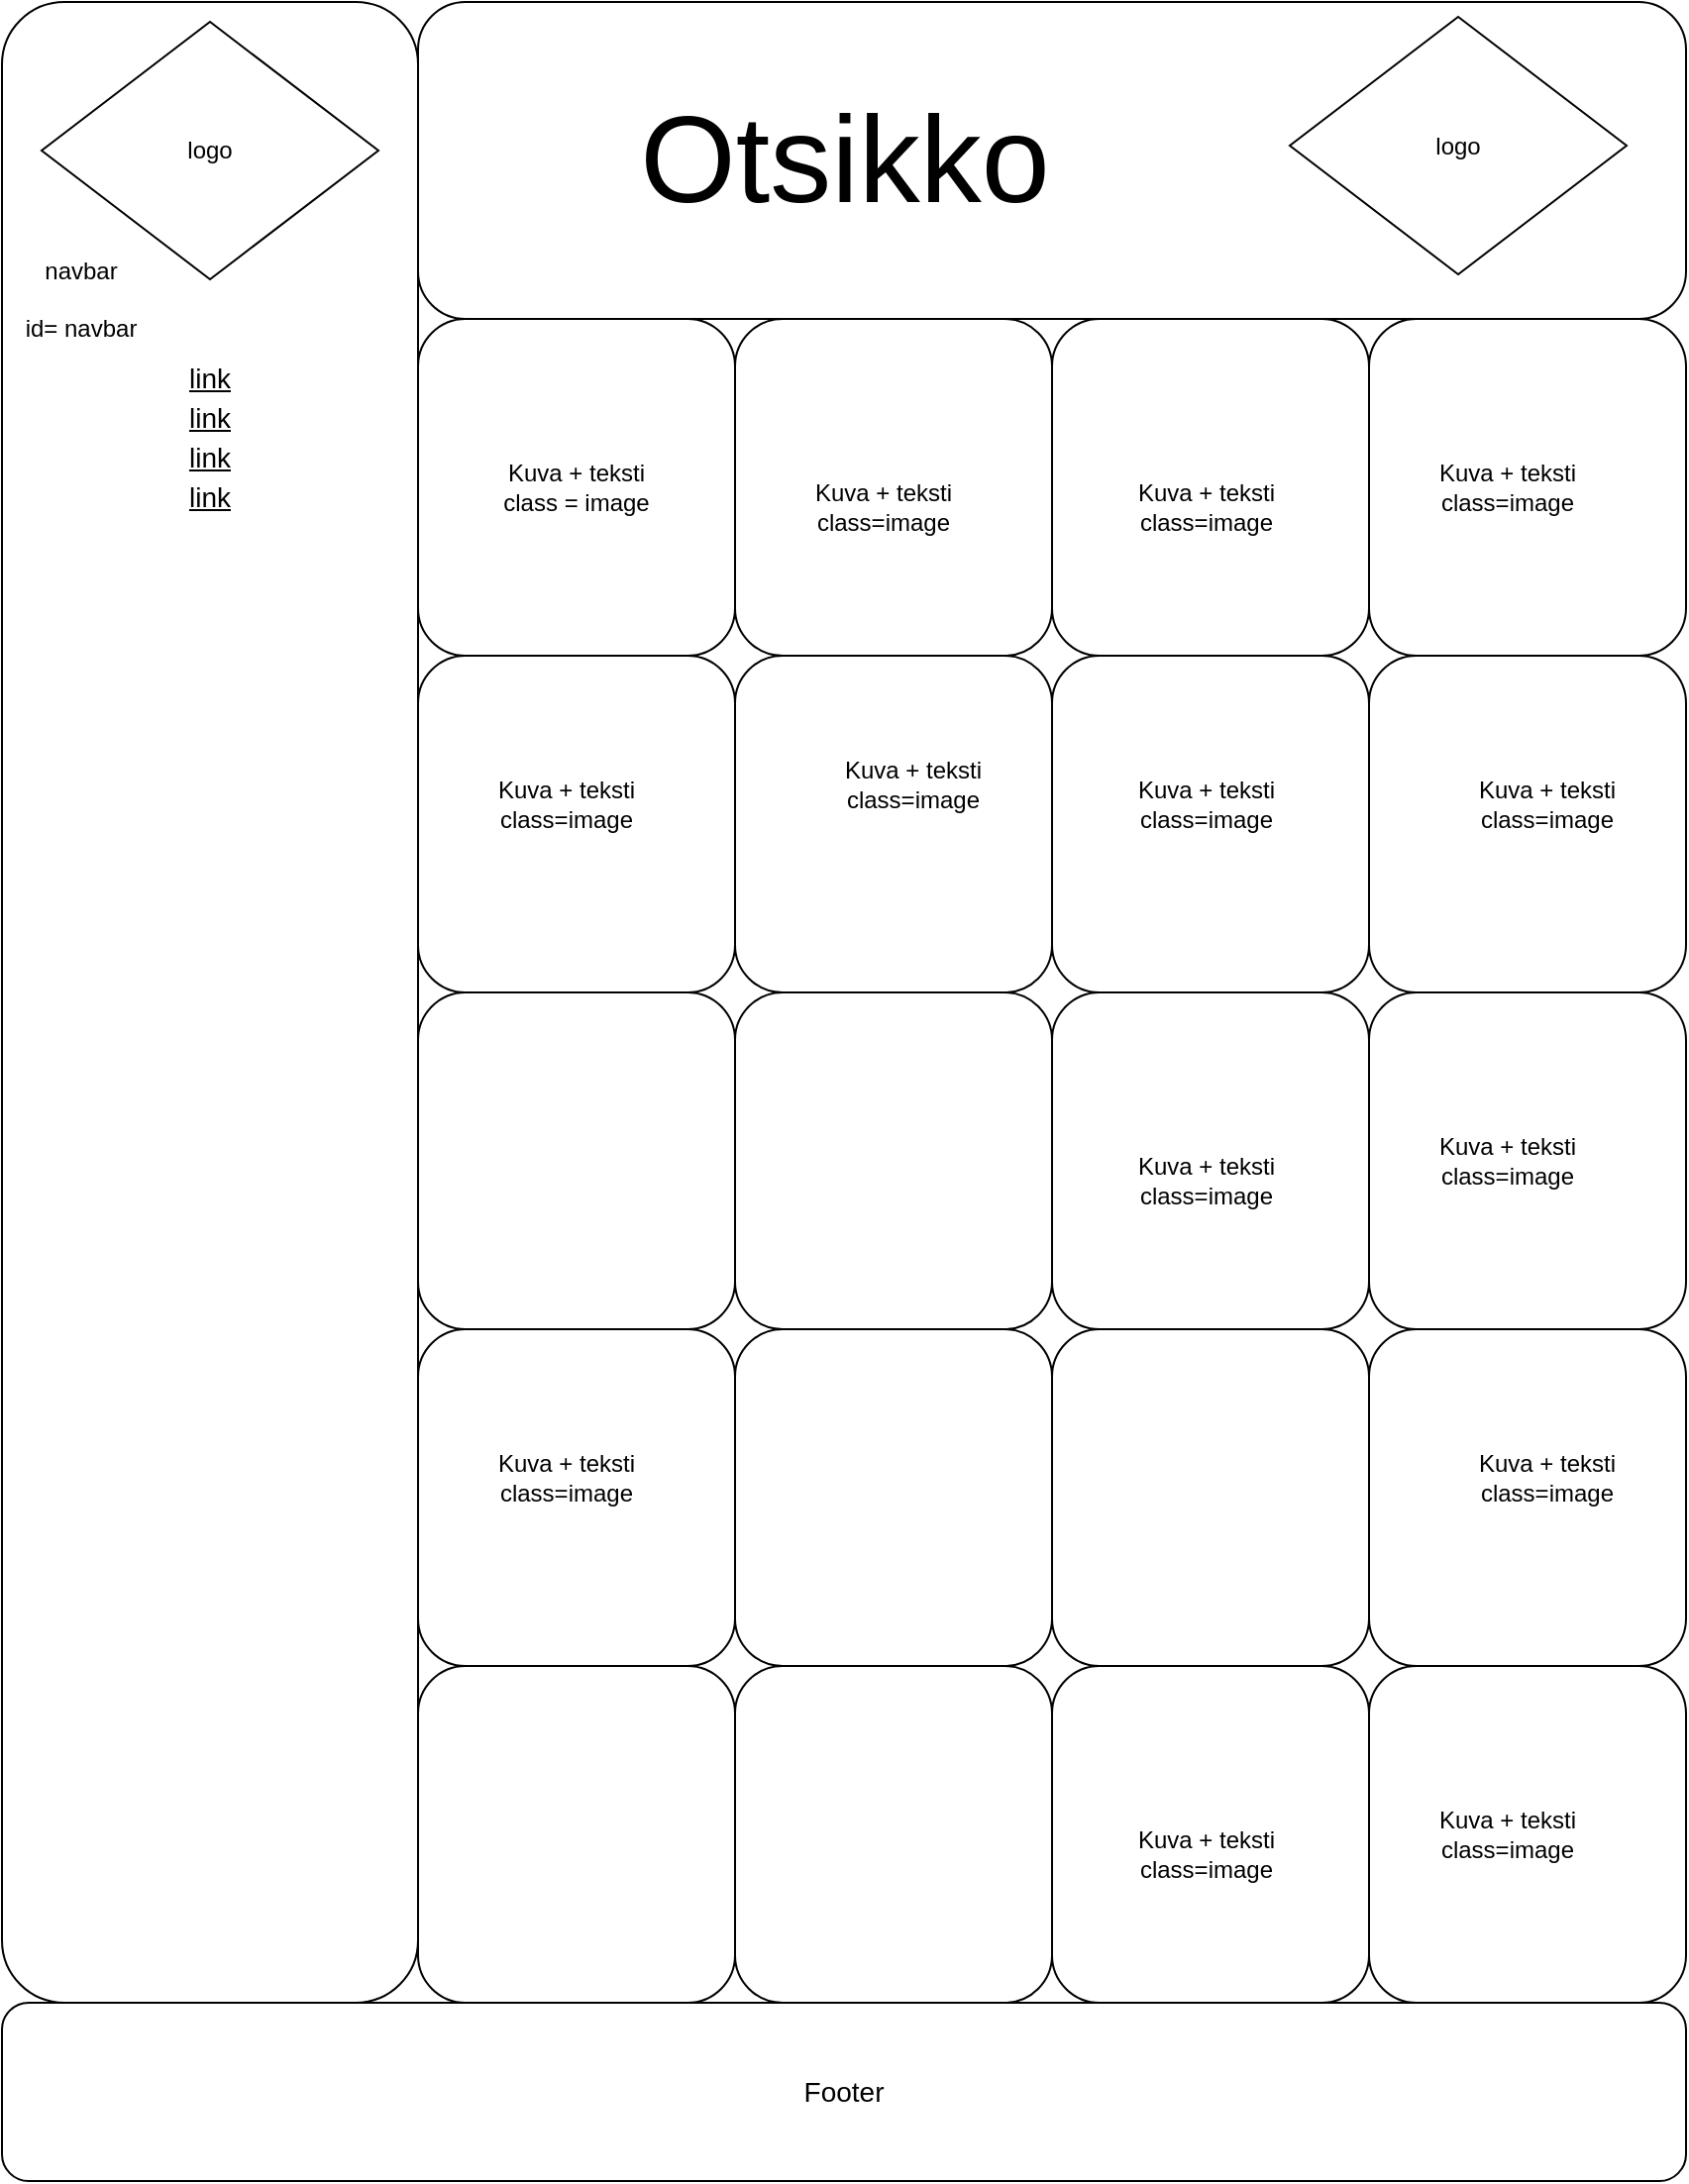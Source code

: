 <mxfile version="15.3.8" type="device"><diagram id="sivgxghOLAP9WU3jwGxR" name="Page-1"><mxGraphModel dx="1117" dy="623" grid="1" gridSize="10" guides="1" tooltips="1" connect="1" arrows="1" fold="1" page="1" pageScale="1" pageWidth="850" pageHeight="1100" math="0" shadow="0"><root><mxCell id="0"/><mxCell id="1" parent="0"/><mxCell id="jAZt_NIBSYd1R-Z7LyZF-1" value="" style="rounded=1;whiteSpace=wrap;html=1;" vertex="1" parent="1"><mxGeometry x="210" width="640" height="160" as="geometry"/></mxCell><mxCell id="jAZt_NIBSYd1R-Z7LyZF-2" value="" style="rounded=1;whiteSpace=wrap;html=1;" vertex="1" parent="1"><mxGeometry width="210" height="1010" as="geometry"/></mxCell><mxCell id="jAZt_NIBSYd1R-Z7LyZF-3" value="" style="rounded=1;whiteSpace=wrap;html=1;" vertex="1" parent="1"><mxGeometry x="370" y="160" width="160" height="170" as="geometry"/></mxCell><mxCell id="jAZt_NIBSYd1R-Z7LyZF-4" value="" style="rounded=1;whiteSpace=wrap;html=1;" vertex="1" parent="1"><mxGeometry x="690" y="160" width="160" height="170" as="geometry"/></mxCell><mxCell id="jAZt_NIBSYd1R-Z7LyZF-5" value="" style="rounded=1;whiteSpace=wrap;html=1;" vertex="1" parent="1"><mxGeometry x="210" y="330" width="160" height="170" as="geometry"/></mxCell><mxCell id="jAZt_NIBSYd1R-Z7LyZF-6" value="" style="rounded=1;whiteSpace=wrap;html=1;" vertex="1" parent="1"><mxGeometry x="210" y="160" width="160" height="170" as="geometry"/></mxCell><mxCell id="jAZt_NIBSYd1R-Z7LyZF-7" value="" style="rounded=1;whiteSpace=wrap;html=1;" vertex="1" parent="1"><mxGeometry x="370" y="330" width="160" height="170" as="geometry"/></mxCell><mxCell id="jAZt_NIBSYd1R-Z7LyZF-8" value="" style="rounded=1;whiteSpace=wrap;html=1;" vertex="1" parent="1"><mxGeometry x="530" y="330" width="160" height="170" as="geometry"/></mxCell><mxCell id="jAZt_NIBSYd1R-Z7LyZF-9" value="" style="rounded=1;whiteSpace=wrap;html=1;" vertex="1" parent="1"><mxGeometry x="690" y="330" width="160" height="170" as="geometry"/></mxCell><mxCell id="jAZt_NIBSYd1R-Z7LyZF-10" value="" style="rounded=1;whiteSpace=wrap;html=1;" vertex="1" parent="1"><mxGeometry x="530" y="160" width="160" height="170" as="geometry"/></mxCell><mxCell id="jAZt_NIBSYd1R-Z7LyZF-11" value="Kuva + teksti&lt;br&gt;class=image" style="text;html=1;strokeColor=none;fillColor=none;align=center;verticalAlign=middle;whiteSpace=wrap;rounded=0;" vertex="1" parent="1"><mxGeometry x="385" y="210" width="120" height="90" as="geometry"/></mxCell><mxCell id="jAZt_NIBSYd1R-Z7LyZF-12" value="Kuva + teksti&lt;br&gt;class = image" style="text;html=1;strokeColor=none;fillColor=none;align=center;verticalAlign=middle;whiteSpace=wrap;rounded=0;" vertex="1" parent="1"><mxGeometry x="230" y="200" width="120" height="90" as="geometry"/></mxCell><mxCell id="jAZt_NIBSYd1R-Z7LyZF-21" value="navbar&lt;br&gt;&lt;br&gt;id= navbar&lt;br&gt;" style="text;html=1;strokeColor=none;fillColor=none;align=center;verticalAlign=middle;whiteSpace=wrap;rounded=0;" vertex="1" parent="1"><mxGeometry y="90" width="80" height="120" as="geometry"/></mxCell><mxCell id="jAZt_NIBSYd1R-Z7LyZF-22" value="Kuva + teksti&lt;br&gt;class=image" style="text;html=1;strokeColor=none;fillColor=none;align=center;verticalAlign=middle;whiteSpace=wrap;rounded=0;" vertex="1" parent="1"><mxGeometry x="547.5" y="210" width="120" height="90" as="geometry"/></mxCell><mxCell id="jAZt_NIBSYd1R-Z7LyZF-23" value="Kuva + teksti&lt;br&gt;class=image" style="text;html=1;strokeColor=none;fillColor=none;align=center;verticalAlign=middle;whiteSpace=wrap;rounded=0;" vertex="1" parent="1"><mxGeometry x="700" y="200" width="120" height="90" as="geometry"/></mxCell><mxCell id="jAZt_NIBSYd1R-Z7LyZF-24" value="Kuva + teksti&lt;br&gt;class=image" style="text;html=1;strokeColor=none;fillColor=none;align=center;verticalAlign=middle;whiteSpace=wrap;rounded=0;" vertex="1" parent="1"><mxGeometry x="720" y="360" width="120" height="90" as="geometry"/></mxCell><mxCell id="jAZt_NIBSYd1R-Z7LyZF-26" value="Kuva + teksti&lt;br&gt;class=image" style="text;html=1;strokeColor=none;fillColor=none;align=center;verticalAlign=middle;whiteSpace=wrap;rounded=0;" vertex="1" parent="1"><mxGeometry x="547.5" y="360" width="120" height="90" as="geometry"/></mxCell><mxCell id="jAZt_NIBSYd1R-Z7LyZF-27" value="Kuva + teksti&lt;br&gt;class=image" style="text;html=1;strokeColor=none;fillColor=none;align=center;verticalAlign=middle;whiteSpace=wrap;rounded=0;" vertex="1" parent="1"><mxGeometry x="400" y="350" width="120" height="90" as="geometry"/></mxCell><mxCell id="jAZt_NIBSYd1R-Z7LyZF-28" value="Kuva + teksti&lt;br&gt;class=image" style="text;html=1;strokeColor=none;fillColor=none;align=center;verticalAlign=middle;whiteSpace=wrap;rounded=0;" vertex="1" parent="1"><mxGeometry x="225" y="360" width="120" height="90" as="geometry"/></mxCell><mxCell id="jAZt_NIBSYd1R-Z7LyZF-29" value="logo" style="rhombus;whiteSpace=wrap;html=1;" vertex="1" parent="1"><mxGeometry x="650" y="7.5" width="170" height="130" as="geometry"/></mxCell><mxCell id="jAZt_NIBSYd1R-Z7LyZF-32" value="Otsikko" style="text;html=1;strokeColor=none;fillColor=none;align=center;verticalAlign=middle;whiteSpace=wrap;rounded=0;fontSize=62;" vertex="1" parent="1"><mxGeometry x="238" y="17.5" width="375" height="125" as="geometry"/></mxCell><mxCell id="jAZt_NIBSYd1R-Z7LyZF-33" value="link" style="text;html=1;strokeColor=none;fillColor=none;align=center;verticalAlign=middle;whiteSpace=wrap;rounded=0;fontSize=14;fontStyle=4" vertex="1" parent="1"><mxGeometry x="10" y="180" width="190" height="20" as="geometry"/></mxCell><mxCell id="jAZt_NIBSYd1R-Z7LyZF-34" value="link" style="text;html=1;strokeColor=none;fillColor=none;align=center;verticalAlign=middle;whiteSpace=wrap;rounded=0;fontSize=14;fontStyle=4" vertex="1" parent="1"><mxGeometry x="10" y="200" width="190" height="20" as="geometry"/></mxCell><mxCell id="jAZt_NIBSYd1R-Z7LyZF-35" value="link" style="text;html=1;strokeColor=none;fillColor=none;align=center;verticalAlign=middle;whiteSpace=wrap;rounded=0;fontSize=14;fontStyle=4" vertex="1" parent="1"><mxGeometry x="10" y="220" width="190" height="20" as="geometry"/></mxCell><mxCell id="jAZt_NIBSYd1R-Z7LyZF-36" value="link" style="text;html=1;strokeColor=none;fillColor=none;align=center;verticalAlign=middle;whiteSpace=wrap;rounded=0;fontSize=14;fontStyle=4" vertex="1" parent="1"><mxGeometry x="10" y="240" width="190" height="20" as="geometry"/></mxCell><mxCell id="jAZt_NIBSYd1R-Z7LyZF-37" value="logo" style="rhombus;whiteSpace=wrap;html=1;" vertex="1" parent="1"><mxGeometry x="20" y="10" width="170" height="130" as="geometry"/></mxCell><mxCell id="jAZt_NIBSYd1R-Z7LyZF-52" value="Kuva + teksti&lt;br&gt;class=image" style="text;html=1;strokeColor=none;fillColor=none;align=center;verticalAlign=middle;whiteSpace=wrap;rounded=0;" vertex="1" parent="1"><mxGeometry x="400" y="690" width="120" height="90" as="geometry"/></mxCell><mxCell id="jAZt_NIBSYd1R-Z7LyZF-53" value="" style="rounded=1;whiteSpace=wrap;html=1;" vertex="1" parent="1"><mxGeometry x="210" y="670" width="160" height="170" as="geometry"/></mxCell><mxCell id="jAZt_NIBSYd1R-Z7LyZF-54" value="Kuva + teksti&lt;br&gt;class=image" style="text;html=1;strokeColor=none;fillColor=none;align=center;verticalAlign=middle;whiteSpace=wrap;rounded=0;" vertex="1" parent="1"><mxGeometry x="225" y="700" width="120" height="90" as="geometry"/></mxCell><mxCell id="jAZt_NIBSYd1R-Z7LyZF-55" value="Kuva + teksti&lt;br&gt;class = image" style="text;html=1;strokeColor=none;fillColor=none;align=center;verticalAlign=middle;whiteSpace=wrap;rounded=0;" vertex="1" parent="1"><mxGeometry x="230" y="540" width="120" height="90" as="geometry"/></mxCell><mxCell id="jAZt_NIBSYd1R-Z7LyZF-56" value="" style="rounded=1;whiteSpace=wrap;html=1;" vertex="1" parent="1"><mxGeometry x="210" y="500" width="160" height="170" as="geometry"/></mxCell><mxCell id="jAZt_NIBSYd1R-Z7LyZF-57" value="Kuva + teksti&lt;br&gt;class=image" style="text;html=1;strokeColor=none;fillColor=none;align=center;verticalAlign=middle;whiteSpace=wrap;rounded=0;" vertex="1" parent="1"><mxGeometry x="385" y="550" width="120" height="90" as="geometry"/></mxCell><mxCell id="jAZt_NIBSYd1R-Z7LyZF-58" value="" style="rounded=1;whiteSpace=wrap;html=1;" vertex="1" parent="1"><mxGeometry x="370" y="500" width="160" height="170" as="geometry"/></mxCell><mxCell id="jAZt_NIBSYd1R-Z7LyZF-59" value="" style="rounded=1;whiteSpace=wrap;html=1;" vertex="1" parent="1"><mxGeometry x="370" y="670" width="160" height="170" as="geometry"/></mxCell><mxCell id="jAZt_NIBSYd1R-Z7LyZF-60" value="Kuva + teksti&lt;br&gt;class=image" style="text;html=1;strokeColor=none;fillColor=none;align=center;verticalAlign=middle;whiteSpace=wrap;rounded=0;" vertex="1" parent="1"><mxGeometry x="547.5" y="700" width="120" height="90" as="geometry"/></mxCell><mxCell id="jAZt_NIBSYd1R-Z7LyZF-61" value="" style="rounded=1;whiteSpace=wrap;html=1;" vertex="1" parent="1"><mxGeometry x="530" y="670" width="160" height="170" as="geometry"/></mxCell><mxCell id="jAZt_NIBSYd1R-Z7LyZF-62" value="" style="rounded=1;whiteSpace=wrap;html=1;" vertex="1" parent="1"><mxGeometry x="530" y="500" width="160" height="170" as="geometry"/></mxCell><mxCell id="jAZt_NIBSYd1R-Z7LyZF-63" value="Kuva + teksti&lt;br&gt;class=image" style="text;html=1;strokeColor=none;fillColor=none;align=center;verticalAlign=middle;whiteSpace=wrap;rounded=0;" vertex="1" parent="1"><mxGeometry x="547.5" y="550" width="120" height="90" as="geometry"/></mxCell><mxCell id="jAZt_NIBSYd1R-Z7LyZF-64" value="" style="rounded=1;whiteSpace=wrap;html=1;" vertex="1" parent="1"><mxGeometry x="690" y="500" width="160" height="170" as="geometry"/></mxCell><mxCell id="jAZt_NIBSYd1R-Z7LyZF-65" value="Kuva + teksti&lt;br&gt;class=image" style="text;html=1;strokeColor=none;fillColor=none;align=center;verticalAlign=middle;whiteSpace=wrap;rounded=0;" vertex="1" parent="1"><mxGeometry x="700" y="540" width="120" height="90" as="geometry"/></mxCell><mxCell id="jAZt_NIBSYd1R-Z7LyZF-66" value="" style="rounded=1;whiteSpace=wrap;html=1;" vertex="1" parent="1"><mxGeometry x="690" y="670" width="160" height="170" as="geometry"/></mxCell><mxCell id="jAZt_NIBSYd1R-Z7LyZF-67" value="Kuva + teksti&lt;br&gt;class=image" style="text;html=1;strokeColor=none;fillColor=none;align=center;verticalAlign=middle;whiteSpace=wrap;rounded=0;" vertex="1" parent="1"><mxGeometry x="720" y="700" width="120" height="90" as="geometry"/></mxCell><mxCell id="jAZt_NIBSYd1R-Z7LyZF-71" value="Kuva + teksti&lt;br&gt;class = image" style="text;html=1;strokeColor=none;fillColor=none;align=center;verticalAlign=middle;whiteSpace=wrap;rounded=0;" vertex="1" parent="1"><mxGeometry x="230" y="880" width="120" height="90" as="geometry"/></mxCell><mxCell id="jAZt_NIBSYd1R-Z7LyZF-72" value="" style="rounded=1;whiteSpace=wrap;html=1;" vertex="1" parent="1"><mxGeometry x="210" y="840" width="160" height="170" as="geometry"/></mxCell><mxCell id="jAZt_NIBSYd1R-Z7LyZF-73" value="Kuva + teksti&lt;br&gt;class=image" style="text;html=1;strokeColor=none;fillColor=none;align=center;verticalAlign=middle;whiteSpace=wrap;rounded=0;" vertex="1" parent="1"><mxGeometry x="385" y="890" width="120" height="90" as="geometry"/></mxCell><mxCell id="jAZt_NIBSYd1R-Z7LyZF-74" value="" style="rounded=1;whiteSpace=wrap;html=1;" vertex="1" parent="1"><mxGeometry x="370" y="840" width="160" height="170" as="geometry"/></mxCell><mxCell id="jAZt_NIBSYd1R-Z7LyZF-78" value="" style="rounded=1;whiteSpace=wrap;html=1;" vertex="1" parent="1"><mxGeometry x="530" y="840" width="160" height="170" as="geometry"/></mxCell><mxCell id="jAZt_NIBSYd1R-Z7LyZF-79" value="Kuva + teksti&lt;br&gt;class=image" style="text;html=1;strokeColor=none;fillColor=none;align=center;verticalAlign=middle;whiteSpace=wrap;rounded=0;" vertex="1" parent="1"><mxGeometry x="547.5" y="890" width="120" height="90" as="geometry"/></mxCell><mxCell id="jAZt_NIBSYd1R-Z7LyZF-80" value="" style="rounded=1;whiteSpace=wrap;html=1;" vertex="1" parent="1"><mxGeometry x="690" y="840" width="160" height="170" as="geometry"/></mxCell><mxCell id="jAZt_NIBSYd1R-Z7LyZF-81" value="Kuva + teksti&lt;br&gt;class=image" style="text;html=1;strokeColor=none;fillColor=none;align=center;verticalAlign=middle;whiteSpace=wrap;rounded=0;" vertex="1" parent="1"><mxGeometry x="700" y="880" width="120" height="90" as="geometry"/></mxCell><mxCell id="jAZt_NIBSYd1R-Z7LyZF-84" value="Footer" style="rounded=1;whiteSpace=wrap;html=1;fontSize=14;" vertex="1" parent="1"><mxGeometry y="1010" width="850" height="90" as="geometry"/></mxCell></root></mxGraphModel></diagram></mxfile>